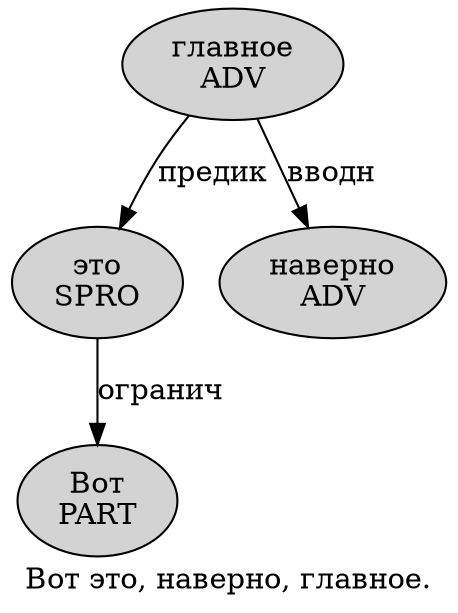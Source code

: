 digraph SENTENCE_1224 {
	graph [label="Вот это, наверно, главное."]
	node [style=filled]
		0 [label="Вот
PART" color="" fillcolor=lightgray penwidth=1 shape=ellipse]
		1 [label="это
SPRO" color="" fillcolor=lightgray penwidth=1 shape=ellipse]
		3 [label="наверно
ADV" color="" fillcolor=lightgray penwidth=1 shape=ellipse]
		5 [label="главное
ADV" color="" fillcolor=lightgray penwidth=1 shape=ellipse]
			5 -> 1 [label="предик"]
			5 -> 3 [label="вводн"]
			1 -> 0 [label="огранич"]
}